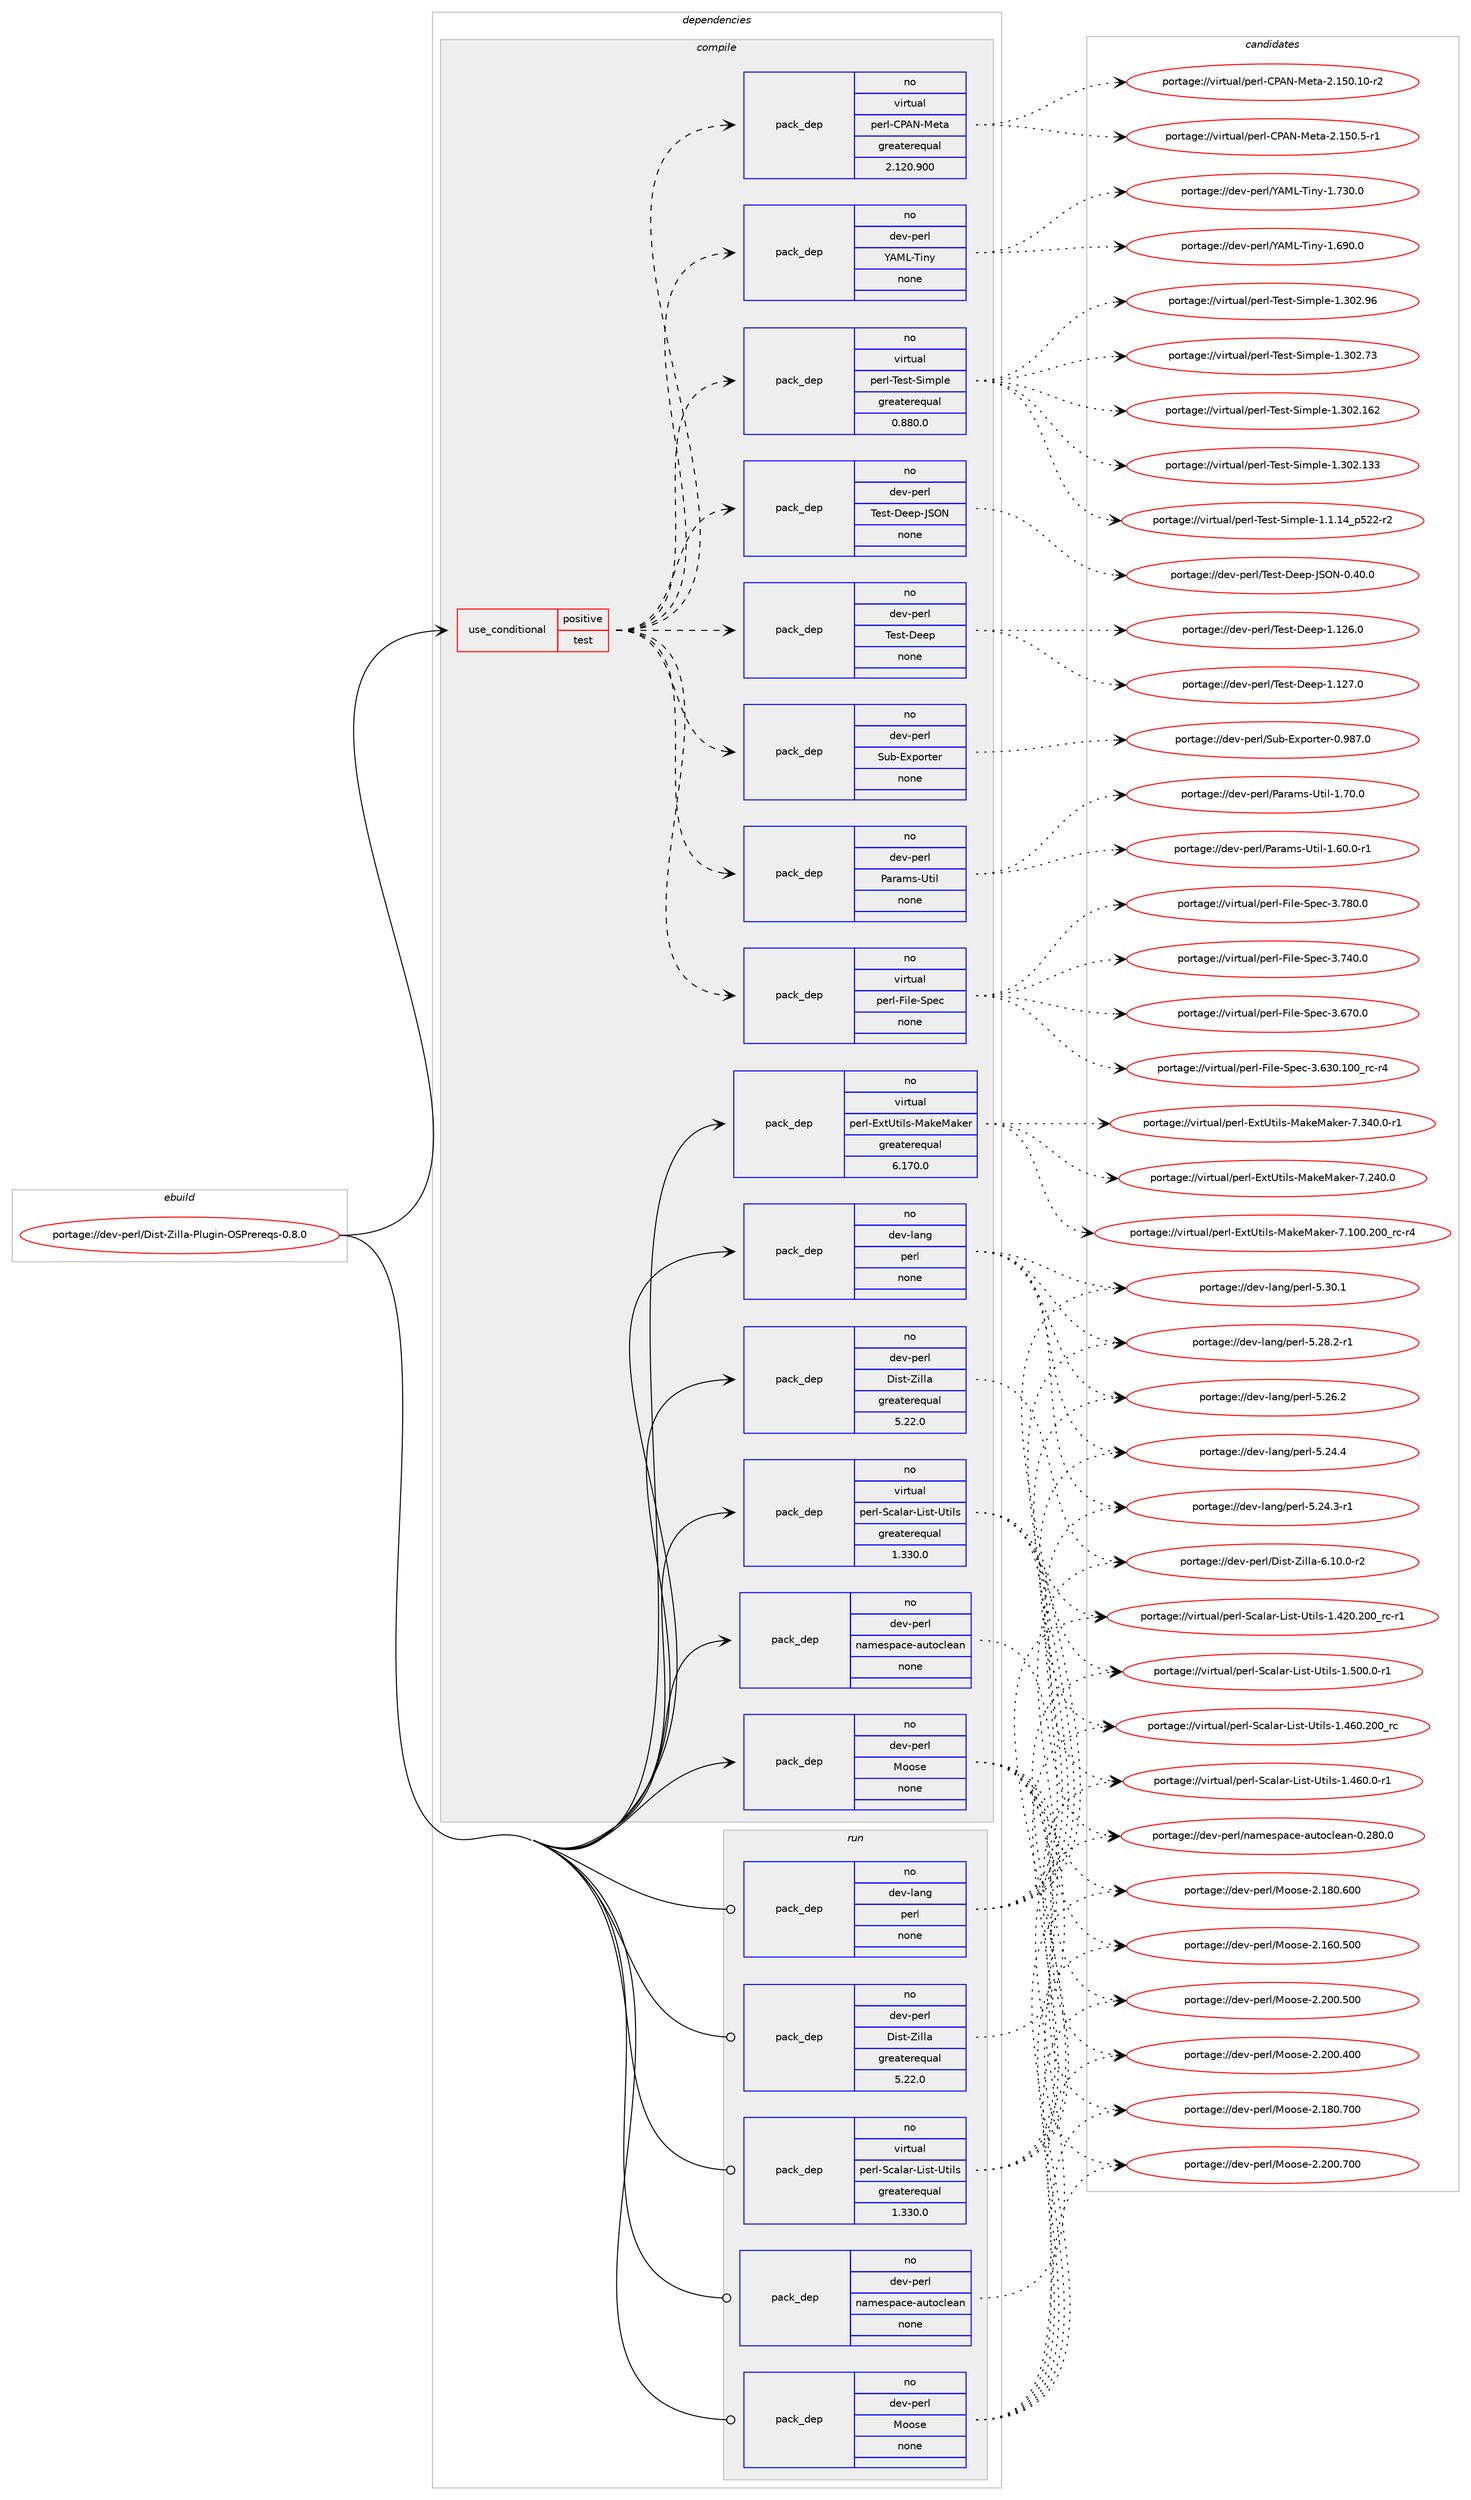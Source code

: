 digraph prolog {

# *************
# Graph options
# *************

newrank=true;
concentrate=true;
compound=true;
graph [rankdir=LR,fontname=Helvetica,fontsize=10,ranksep=1.5];#, ranksep=2.5, nodesep=0.2];
edge  [arrowhead=vee];
node  [fontname=Helvetica,fontsize=10];

# **********
# The ebuild
# **********

subgraph cluster_leftcol {
color=gray;
rank=same;
label=<<i>ebuild</i>>;
id [label="portage://dev-perl/Dist-Zilla-Plugin-OSPrereqs-0.8.0", color=red, width=4, href="../dev-perl/Dist-Zilla-Plugin-OSPrereqs-0.8.0.svg"];
}

# ****************
# The dependencies
# ****************

subgraph cluster_midcol {
color=gray;
label=<<i>dependencies</i>>;
subgraph cluster_compile {
fillcolor="#eeeeee";
style=filled;
label=<<i>compile</i>>;
subgraph cond122350 {
dependency495223 [label=<<TABLE BORDER="0" CELLBORDER="1" CELLSPACING="0" CELLPADDING="4"><TR><TD ROWSPAN="3" CELLPADDING="10">use_conditional</TD></TR><TR><TD>positive</TD></TR><TR><TD>test</TD></TR></TABLE>>, shape=none, color=red];
subgraph pack367778 {
dependency495224 [label=<<TABLE BORDER="0" CELLBORDER="1" CELLSPACING="0" CELLPADDING="4" WIDTH="220"><TR><TD ROWSPAN="6" CELLPADDING="30">pack_dep</TD></TR><TR><TD WIDTH="110">no</TD></TR><TR><TD>virtual</TD></TR><TR><TD>perl-CPAN-Meta</TD></TR><TR><TD>greaterequal</TD></TR><TR><TD>2.120.900</TD></TR></TABLE>>, shape=none, color=blue];
}
dependency495223:e -> dependency495224:w [weight=20,style="dashed",arrowhead="vee"];
subgraph pack367779 {
dependency495225 [label=<<TABLE BORDER="0" CELLBORDER="1" CELLSPACING="0" CELLPADDING="4" WIDTH="220"><TR><TD ROWSPAN="6" CELLPADDING="30">pack_dep</TD></TR><TR><TD WIDTH="110">no</TD></TR><TR><TD>virtual</TD></TR><TR><TD>perl-File-Spec</TD></TR><TR><TD>none</TD></TR><TR><TD></TD></TR></TABLE>>, shape=none, color=blue];
}
dependency495223:e -> dependency495225:w [weight=20,style="dashed",arrowhead="vee"];
subgraph pack367780 {
dependency495226 [label=<<TABLE BORDER="0" CELLBORDER="1" CELLSPACING="0" CELLPADDING="4" WIDTH="220"><TR><TD ROWSPAN="6" CELLPADDING="30">pack_dep</TD></TR><TR><TD WIDTH="110">no</TD></TR><TR><TD>dev-perl</TD></TR><TR><TD>Params-Util</TD></TR><TR><TD>none</TD></TR><TR><TD></TD></TR></TABLE>>, shape=none, color=blue];
}
dependency495223:e -> dependency495226:w [weight=20,style="dashed",arrowhead="vee"];
subgraph pack367781 {
dependency495227 [label=<<TABLE BORDER="0" CELLBORDER="1" CELLSPACING="0" CELLPADDING="4" WIDTH="220"><TR><TD ROWSPAN="6" CELLPADDING="30">pack_dep</TD></TR><TR><TD WIDTH="110">no</TD></TR><TR><TD>dev-perl</TD></TR><TR><TD>Sub-Exporter</TD></TR><TR><TD>none</TD></TR><TR><TD></TD></TR></TABLE>>, shape=none, color=blue];
}
dependency495223:e -> dependency495227:w [weight=20,style="dashed",arrowhead="vee"];
subgraph pack367782 {
dependency495228 [label=<<TABLE BORDER="0" CELLBORDER="1" CELLSPACING="0" CELLPADDING="4" WIDTH="220"><TR><TD ROWSPAN="6" CELLPADDING="30">pack_dep</TD></TR><TR><TD WIDTH="110">no</TD></TR><TR><TD>dev-perl</TD></TR><TR><TD>Test-Deep</TD></TR><TR><TD>none</TD></TR><TR><TD></TD></TR></TABLE>>, shape=none, color=blue];
}
dependency495223:e -> dependency495228:w [weight=20,style="dashed",arrowhead="vee"];
subgraph pack367783 {
dependency495229 [label=<<TABLE BORDER="0" CELLBORDER="1" CELLSPACING="0" CELLPADDING="4" WIDTH="220"><TR><TD ROWSPAN="6" CELLPADDING="30">pack_dep</TD></TR><TR><TD WIDTH="110">no</TD></TR><TR><TD>dev-perl</TD></TR><TR><TD>Test-Deep-JSON</TD></TR><TR><TD>none</TD></TR><TR><TD></TD></TR></TABLE>>, shape=none, color=blue];
}
dependency495223:e -> dependency495229:w [weight=20,style="dashed",arrowhead="vee"];
subgraph pack367784 {
dependency495230 [label=<<TABLE BORDER="0" CELLBORDER="1" CELLSPACING="0" CELLPADDING="4" WIDTH="220"><TR><TD ROWSPAN="6" CELLPADDING="30">pack_dep</TD></TR><TR><TD WIDTH="110">no</TD></TR><TR><TD>virtual</TD></TR><TR><TD>perl-Test-Simple</TD></TR><TR><TD>greaterequal</TD></TR><TR><TD>0.880.0</TD></TR></TABLE>>, shape=none, color=blue];
}
dependency495223:e -> dependency495230:w [weight=20,style="dashed",arrowhead="vee"];
subgraph pack367785 {
dependency495231 [label=<<TABLE BORDER="0" CELLBORDER="1" CELLSPACING="0" CELLPADDING="4" WIDTH="220"><TR><TD ROWSPAN="6" CELLPADDING="30">pack_dep</TD></TR><TR><TD WIDTH="110">no</TD></TR><TR><TD>dev-perl</TD></TR><TR><TD>YAML-Tiny</TD></TR><TR><TD>none</TD></TR><TR><TD></TD></TR></TABLE>>, shape=none, color=blue];
}
dependency495223:e -> dependency495231:w [weight=20,style="dashed",arrowhead="vee"];
}
id:e -> dependency495223:w [weight=20,style="solid",arrowhead="vee"];
subgraph pack367786 {
dependency495232 [label=<<TABLE BORDER="0" CELLBORDER="1" CELLSPACING="0" CELLPADDING="4" WIDTH="220"><TR><TD ROWSPAN="6" CELLPADDING="30">pack_dep</TD></TR><TR><TD WIDTH="110">no</TD></TR><TR><TD>dev-lang</TD></TR><TR><TD>perl</TD></TR><TR><TD>none</TD></TR><TR><TD></TD></TR></TABLE>>, shape=none, color=blue];
}
id:e -> dependency495232:w [weight=20,style="solid",arrowhead="vee"];
subgraph pack367787 {
dependency495233 [label=<<TABLE BORDER="0" CELLBORDER="1" CELLSPACING="0" CELLPADDING="4" WIDTH="220"><TR><TD ROWSPAN="6" CELLPADDING="30">pack_dep</TD></TR><TR><TD WIDTH="110">no</TD></TR><TR><TD>dev-perl</TD></TR><TR><TD>Dist-Zilla</TD></TR><TR><TD>greaterequal</TD></TR><TR><TD>5.22.0</TD></TR></TABLE>>, shape=none, color=blue];
}
id:e -> dependency495233:w [weight=20,style="solid",arrowhead="vee"];
subgraph pack367788 {
dependency495234 [label=<<TABLE BORDER="0" CELLBORDER="1" CELLSPACING="0" CELLPADDING="4" WIDTH="220"><TR><TD ROWSPAN="6" CELLPADDING="30">pack_dep</TD></TR><TR><TD WIDTH="110">no</TD></TR><TR><TD>dev-perl</TD></TR><TR><TD>Moose</TD></TR><TR><TD>none</TD></TR><TR><TD></TD></TR></TABLE>>, shape=none, color=blue];
}
id:e -> dependency495234:w [weight=20,style="solid",arrowhead="vee"];
subgraph pack367789 {
dependency495235 [label=<<TABLE BORDER="0" CELLBORDER="1" CELLSPACING="0" CELLPADDING="4" WIDTH="220"><TR><TD ROWSPAN="6" CELLPADDING="30">pack_dep</TD></TR><TR><TD WIDTH="110">no</TD></TR><TR><TD>dev-perl</TD></TR><TR><TD>namespace-autoclean</TD></TR><TR><TD>none</TD></TR><TR><TD></TD></TR></TABLE>>, shape=none, color=blue];
}
id:e -> dependency495235:w [weight=20,style="solid",arrowhead="vee"];
subgraph pack367790 {
dependency495236 [label=<<TABLE BORDER="0" CELLBORDER="1" CELLSPACING="0" CELLPADDING="4" WIDTH="220"><TR><TD ROWSPAN="6" CELLPADDING="30">pack_dep</TD></TR><TR><TD WIDTH="110">no</TD></TR><TR><TD>virtual</TD></TR><TR><TD>perl-ExtUtils-MakeMaker</TD></TR><TR><TD>greaterequal</TD></TR><TR><TD>6.170.0</TD></TR></TABLE>>, shape=none, color=blue];
}
id:e -> dependency495236:w [weight=20,style="solid",arrowhead="vee"];
subgraph pack367791 {
dependency495237 [label=<<TABLE BORDER="0" CELLBORDER="1" CELLSPACING="0" CELLPADDING="4" WIDTH="220"><TR><TD ROWSPAN="6" CELLPADDING="30">pack_dep</TD></TR><TR><TD WIDTH="110">no</TD></TR><TR><TD>virtual</TD></TR><TR><TD>perl-Scalar-List-Utils</TD></TR><TR><TD>greaterequal</TD></TR><TR><TD>1.330.0</TD></TR></TABLE>>, shape=none, color=blue];
}
id:e -> dependency495237:w [weight=20,style="solid",arrowhead="vee"];
}
subgraph cluster_compileandrun {
fillcolor="#eeeeee";
style=filled;
label=<<i>compile and run</i>>;
}
subgraph cluster_run {
fillcolor="#eeeeee";
style=filled;
label=<<i>run</i>>;
subgraph pack367792 {
dependency495238 [label=<<TABLE BORDER="0" CELLBORDER="1" CELLSPACING="0" CELLPADDING="4" WIDTH="220"><TR><TD ROWSPAN="6" CELLPADDING="30">pack_dep</TD></TR><TR><TD WIDTH="110">no</TD></TR><TR><TD>dev-lang</TD></TR><TR><TD>perl</TD></TR><TR><TD>none</TD></TR><TR><TD></TD></TR></TABLE>>, shape=none, color=blue];
}
id:e -> dependency495238:w [weight=20,style="solid",arrowhead="odot"];
subgraph pack367793 {
dependency495239 [label=<<TABLE BORDER="0" CELLBORDER="1" CELLSPACING="0" CELLPADDING="4" WIDTH="220"><TR><TD ROWSPAN="6" CELLPADDING="30">pack_dep</TD></TR><TR><TD WIDTH="110">no</TD></TR><TR><TD>dev-perl</TD></TR><TR><TD>Dist-Zilla</TD></TR><TR><TD>greaterequal</TD></TR><TR><TD>5.22.0</TD></TR></TABLE>>, shape=none, color=blue];
}
id:e -> dependency495239:w [weight=20,style="solid",arrowhead="odot"];
subgraph pack367794 {
dependency495240 [label=<<TABLE BORDER="0" CELLBORDER="1" CELLSPACING="0" CELLPADDING="4" WIDTH="220"><TR><TD ROWSPAN="6" CELLPADDING="30">pack_dep</TD></TR><TR><TD WIDTH="110">no</TD></TR><TR><TD>dev-perl</TD></TR><TR><TD>Moose</TD></TR><TR><TD>none</TD></TR><TR><TD></TD></TR></TABLE>>, shape=none, color=blue];
}
id:e -> dependency495240:w [weight=20,style="solid",arrowhead="odot"];
subgraph pack367795 {
dependency495241 [label=<<TABLE BORDER="0" CELLBORDER="1" CELLSPACING="0" CELLPADDING="4" WIDTH="220"><TR><TD ROWSPAN="6" CELLPADDING="30">pack_dep</TD></TR><TR><TD WIDTH="110">no</TD></TR><TR><TD>dev-perl</TD></TR><TR><TD>namespace-autoclean</TD></TR><TR><TD>none</TD></TR><TR><TD></TD></TR></TABLE>>, shape=none, color=blue];
}
id:e -> dependency495241:w [weight=20,style="solid",arrowhead="odot"];
subgraph pack367796 {
dependency495242 [label=<<TABLE BORDER="0" CELLBORDER="1" CELLSPACING="0" CELLPADDING="4" WIDTH="220"><TR><TD ROWSPAN="6" CELLPADDING="30">pack_dep</TD></TR><TR><TD WIDTH="110">no</TD></TR><TR><TD>virtual</TD></TR><TR><TD>perl-Scalar-List-Utils</TD></TR><TR><TD>greaterequal</TD></TR><TR><TD>1.330.0</TD></TR></TABLE>>, shape=none, color=blue];
}
id:e -> dependency495242:w [weight=20,style="solid",arrowhead="odot"];
}
}

# **************
# The candidates
# **************

subgraph cluster_choices {
rank=same;
color=gray;
label=<<i>candidates</i>>;

subgraph choice367778 {
color=black;
nodesep=1;
choice1181051141161179710847112101114108456780657845771011169745504649534846534511449 [label="portage://virtual/perl-CPAN-Meta-2.150.5-r1", color=red, width=4,href="../virtual/perl-CPAN-Meta-2.150.5-r1.svg"];
choice118105114116117971084711210111410845678065784577101116974550464953484649484511450 [label="portage://virtual/perl-CPAN-Meta-2.150.10-r2", color=red, width=4,href="../virtual/perl-CPAN-Meta-2.150.10-r2.svg"];
dependency495224:e -> choice1181051141161179710847112101114108456780657845771011169745504649534846534511449:w [style=dotted,weight="100"];
dependency495224:e -> choice118105114116117971084711210111410845678065784577101116974550464953484649484511450:w [style=dotted,weight="100"];
}
subgraph choice367779 {
color=black;
nodesep=1;
choice118105114116117971084711210111410845701051081014583112101994551465556484648 [label="portage://virtual/perl-File-Spec-3.780.0", color=red, width=4,href="../virtual/perl-File-Spec-3.780.0.svg"];
choice118105114116117971084711210111410845701051081014583112101994551465552484648 [label="portage://virtual/perl-File-Spec-3.740.0", color=red, width=4,href="../virtual/perl-File-Spec-3.740.0.svg"];
choice118105114116117971084711210111410845701051081014583112101994551465455484648 [label="portage://virtual/perl-File-Spec-3.670.0", color=red, width=4,href="../virtual/perl-File-Spec-3.670.0.svg"];
choice118105114116117971084711210111410845701051081014583112101994551465451484649484895114994511452 [label="portage://virtual/perl-File-Spec-3.630.100_rc-r4", color=red, width=4,href="../virtual/perl-File-Spec-3.630.100_rc-r4.svg"];
dependency495225:e -> choice118105114116117971084711210111410845701051081014583112101994551465556484648:w [style=dotted,weight="100"];
dependency495225:e -> choice118105114116117971084711210111410845701051081014583112101994551465552484648:w [style=dotted,weight="100"];
dependency495225:e -> choice118105114116117971084711210111410845701051081014583112101994551465455484648:w [style=dotted,weight="100"];
dependency495225:e -> choice118105114116117971084711210111410845701051081014583112101994551465451484649484895114994511452:w [style=dotted,weight="100"];
}
subgraph choice367780 {
color=black;
nodesep=1;
choice1001011184511210111410847809711497109115458511610510845494655484648 [label="portage://dev-perl/Params-Util-1.70.0", color=red, width=4,href="../dev-perl/Params-Util-1.70.0.svg"];
choice10010111845112101114108478097114971091154585116105108454946544846484511449 [label="portage://dev-perl/Params-Util-1.60.0-r1", color=red, width=4,href="../dev-perl/Params-Util-1.60.0-r1.svg"];
dependency495226:e -> choice1001011184511210111410847809711497109115458511610510845494655484648:w [style=dotted,weight="100"];
dependency495226:e -> choice10010111845112101114108478097114971091154585116105108454946544846484511449:w [style=dotted,weight="100"];
}
subgraph choice367781 {
color=black;
nodesep=1;
choice1001011184511210111410847831179845691201121111141161011144548465756554648 [label="portage://dev-perl/Sub-Exporter-0.987.0", color=red, width=4,href="../dev-perl/Sub-Exporter-0.987.0.svg"];
dependency495227:e -> choice1001011184511210111410847831179845691201121111141161011144548465756554648:w [style=dotted,weight="100"];
}
subgraph choice367782 {
color=black;
nodesep=1;
choice10010111845112101114108478410111511645681011011124549464950554648 [label="portage://dev-perl/Test-Deep-1.127.0", color=red, width=4,href="../dev-perl/Test-Deep-1.127.0.svg"];
choice10010111845112101114108478410111511645681011011124549464950544648 [label="portage://dev-perl/Test-Deep-1.126.0", color=red, width=4,href="../dev-perl/Test-Deep-1.126.0.svg"];
dependency495228:e -> choice10010111845112101114108478410111511645681011011124549464950554648:w [style=dotted,weight="100"];
dependency495228:e -> choice10010111845112101114108478410111511645681011011124549464950544648:w [style=dotted,weight="100"];
}
subgraph choice367783 {
color=black;
nodesep=1;
choice1001011184511210111410847841011151164568101101112457483797845484652484648 [label="portage://dev-perl/Test-Deep-JSON-0.40.0", color=red, width=4,href="../dev-perl/Test-Deep-JSON-0.40.0.svg"];
dependency495229:e -> choice1001011184511210111410847841011151164568101101112457483797845484652484648:w [style=dotted,weight="100"];
}
subgraph choice367784 {
color=black;
nodesep=1;
choice118105114116117971084711210111410845841011151164583105109112108101454946514850465754 [label="portage://virtual/perl-Test-Simple-1.302.96", color=red, width=4,href="../virtual/perl-Test-Simple-1.302.96.svg"];
choice118105114116117971084711210111410845841011151164583105109112108101454946514850465551 [label="portage://virtual/perl-Test-Simple-1.302.73", color=red, width=4,href="../virtual/perl-Test-Simple-1.302.73.svg"];
choice11810511411611797108471121011141084584101115116458310510911210810145494651485046495450 [label="portage://virtual/perl-Test-Simple-1.302.162", color=red, width=4,href="../virtual/perl-Test-Simple-1.302.162.svg"];
choice11810511411611797108471121011141084584101115116458310510911210810145494651485046495151 [label="portage://virtual/perl-Test-Simple-1.302.133", color=red, width=4,href="../virtual/perl-Test-Simple-1.302.133.svg"];
choice11810511411611797108471121011141084584101115116458310510911210810145494649464952951125350504511450 [label="portage://virtual/perl-Test-Simple-1.1.14_p522-r2", color=red, width=4,href="../virtual/perl-Test-Simple-1.1.14_p522-r2.svg"];
dependency495230:e -> choice118105114116117971084711210111410845841011151164583105109112108101454946514850465754:w [style=dotted,weight="100"];
dependency495230:e -> choice118105114116117971084711210111410845841011151164583105109112108101454946514850465551:w [style=dotted,weight="100"];
dependency495230:e -> choice11810511411611797108471121011141084584101115116458310510911210810145494651485046495450:w [style=dotted,weight="100"];
dependency495230:e -> choice11810511411611797108471121011141084584101115116458310510911210810145494651485046495151:w [style=dotted,weight="100"];
dependency495230:e -> choice11810511411611797108471121011141084584101115116458310510911210810145494649464952951125350504511450:w [style=dotted,weight="100"];
}
subgraph choice367785 {
color=black;
nodesep=1;
choice10010111845112101114108478965777645841051101214549465551484648 [label="portage://dev-perl/YAML-Tiny-1.730.0", color=red, width=4,href="../dev-perl/YAML-Tiny-1.730.0.svg"];
choice10010111845112101114108478965777645841051101214549465457484648 [label="portage://dev-perl/YAML-Tiny-1.690.0", color=red, width=4,href="../dev-perl/YAML-Tiny-1.690.0.svg"];
dependency495231:e -> choice10010111845112101114108478965777645841051101214549465551484648:w [style=dotted,weight="100"];
dependency495231:e -> choice10010111845112101114108478965777645841051101214549465457484648:w [style=dotted,weight="100"];
}
subgraph choice367786 {
color=black;
nodesep=1;
choice10010111845108971101034711210111410845534651484649 [label="portage://dev-lang/perl-5.30.1", color=red, width=4,href="../dev-lang/perl-5.30.1.svg"];
choice100101118451089711010347112101114108455346505646504511449 [label="portage://dev-lang/perl-5.28.2-r1", color=red, width=4,href="../dev-lang/perl-5.28.2-r1.svg"];
choice10010111845108971101034711210111410845534650544650 [label="portage://dev-lang/perl-5.26.2", color=red, width=4,href="../dev-lang/perl-5.26.2.svg"];
choice10010111845108971101034711210111410845534650524652 [label="portage://dev-lang/perl-5.24.4", color=red, width=4,href="../dev-lang/perl-5.24.4.svg"];
choice100101118451089711010347112101114108455346505246514511449 [label="portage://dev-lang/perl-5.24.3-r1", color=red, width=4,href="../dev-lang/perl-5.24.3-r1.svg"];
dependency495232:e -> choice10010111845108971101034711210111410845534651484649:w [style=dotted,weight="100"];
dependency495232:e -> choice100101118451089711010347112101114108455346505646504511449:w [style=dotted,weight="100"];
dependency495232:e -> choice10010111845108971101034711210111410845534650544650:w [style=dotted,weight="100"];
dependency495232:e -> choice10010111845108971101034711210111410845534650524652:w [style=dotted,weight="100"];
dependency495232:e -> choice100101118451089711010347112101114108455346505246514511449:w [style=dotted,weight="100"];
}
subgraph choice367787 {
color=black;
nodesep=1;
choice100101118451121011141084768105115116459010510810897455446494846484511450 [label="portage://dev-perl/Dist-Zilla-6.10.0-r2", color=red, width=4,href="../dev-perl/Dist-Zilla-6.10.0-r2.svg"];
dependency495233:e -> choice100101118451121011141084768105115116459010510810897455446494846484511450:w [style=dotted,weight="100"];
}
subgraph choice367788 {
color=black;
nodesep=1;
choice10010111845112101114108477711111111510145504650484846554848 [label="portage://dev-perl/Moose-2.200.700", color=red, width=4,href="../dev-perl/Moose-2.200.700.svg"];
choice10010111845112101114108477711111111510145504650484846534848 [label="portage://dev-perl/Moose-2.200.500", color=red, width=4,href="../dev-perl/Moose-2.200.500.svg"];
choice10010111845112101114108477711111111510145504650484846524848 [label="portage://dev-perl/Moose-2.200.400", color=red, width=4,href="../dev-perl/Moose-2.200.400.svg"];
choice10010111845112101114108477711111111510145504649564846554848 [label="portage://dev-perl/Moose-2.180.700", color=red, width=4,href="../dev-perl/Moose-2.180.700.svg"];
choice10010111845112101114108477711111111510145504649564846544848 [label="portage://dev-perl/Moose-2.180.600", color=red, width=4,href="../dev-perl/Moose-2.180.600.svg"];
choice10010111845112101114108477711111111510145504649544846534848 [label="portage://dev-perl/Moose-2.160.500", color=red, width=4,href="../dev-perl/Moose-2.160.500.svg"];
dependency495234:e -> choice10010111845112101114108477711111111510145504650484846554848:w [style=dotted,weight="100"];
dependency495234:e -> choice10010111845112101114108477711111111510145504650484846534848:w [style=dotted,weight="100"];
dependency495234:e -> choice10010111845112101114108477711111111510145504650484846524848:w [style=dotted,weight="100"];
dependency495234:e -> choice10010111845112101114108477711111111510145504649564846554848:w [style=dotted,weight="100"];
dependency495234:e -> choice10010111845112101114108477711111111510145504649564846544848:w [style=dotted,weight="100"];
dependency495234:e -> choice10010111845112101114108477711111111510145504649544846534848:w [style=dotted,weight="100"];
}
subgraph choice367789 {
color=black;
nodesep=1;
choice1001011184511210111410847110971091011151129799101459711711611199108101971104548465056484648 [label="portage://dev-perl/namespace-autoclean-0.280.0", color=red, width=4,href="../dev-perl/namespace-autoclean-0.280.0.svg"];
dependency495235:e -> choice1001011184511210111410847110971091011151129799101459711711611199108101971104548465056484648:w [style=dotted,weight="100"];
}
subgraph choice367790 {
color=black;
nodesep=1;
choice1181051141161179710847112101114108456912011685116105108115457797107101779710710111445554651524846484511449 [label="portage://virtual/perl-ExtUtils-MakeMaker-7.340.0-r1", color=red, width=4,href="../virtual/perl-ExtUtils-MakeMaker-7.340.0-r1.svg"];
choice118105114116117971084711210111410845691201168511610510811545779710710177971071011144555465052484648 [label="portage://virtual/perl-ExtUtils-MakeMaker-7.240.0", color=red, width=4,href="../virtual/perl-ExtUtils-MakeMaker-7.240.0.svg"];
choice118105114116117971084711210111410845691201168511610510811545779710710177971071011144555464948484650484895114994511452 [label="portage://virtual/perl-ExtUtils-MakeMaker-7.100.200_rc-r4", color=red, width=4,href="../virtual/perl-ExtUtils-MakeMaker-7.100.200_rc-r4.svg"];
dependency495236:e -> choice1181051141161179710847112101114108456912011685116105108115457797107101779710710111445554651524846484511449:w [style=dotted,weight="100"];
dependency495236:e -> choice118105114116117971084711210111410845691201168511610510811545779710710177971071011144555465052484648:w [style=dotted,weight="100"];
dependency495236:e -> choice118105114116117971084711210111410845691201168511610510811545779710710177971071011144555464948484650484895114994511452:w [style=dotted,weight="100"];
}
subgraph choice367791 {
color=black;
nodesep=1;
choice118105114116117971084711210111410845839997108971144576105115116458511610510811545494653484846484511449 [label="portage://virtual/perl-Scalar-List-Utils-1.500.0-r1", color=red, width=4,href="../virtual/perl-Scalar-List-Utils-1.500.0-r1.svg"];
choice1181051141161179710847112101114108458399971089711445761051151164585116105108115454946525448465048489511499 [label="portage://virtual/perl-Scalar-List-Utils-1.460.200_rc", color=red, width=4,href="../virtual/perl-Scalar-List-Utils-1.460.200_rc.svg"];
choice118105114116117971084711210111410845839997108971144576105115116458511610510811545494652544846484511449 [label="portage://virtual/perl-Scalar-List-Utils-1.460.0-r1", color=red, width=4,href="../virtual/perl-Scalar-List-Utils-1.460.0-r1.svg"];
choice11810511411611797108471121011141084583999710897114457610511511645851161051081154549465250484650484895114994511449 [label="portage://virtual/perl-Scalar-List-Utils-1.420.200_rc-r1", color=red, width=4,href="../virtual/perl-Scalar-List-Utils-1.420.200_rc-r1.svg"];
dependency495237:e -> choice118105114116117971084711210111410845839997108971144576105115116458511610510811545494653484846484511449:w [style=dotted,weight="100"];
dependency495237:e -> choice1181051141161179710847112101114108458399971089711445761051151164585116105108115454946525448465048489511499:w [style=dotted,weight="100"];
dependency495237:e -> choice118105114116117971084711210111410845839997108971144576105115116458511610510811545494652544846484511449:w [style=dotted,weight="100"];
dependency495237:e -> choice11810511411611797108471121011141084583999710897114457610511511645851161051081154549465250484650484895114994511449:w [style=dotted,weight="100"];
}
subgraph choice367792 {
color=black;
nodesep=1;
choice10010111845108971101034711210111410845534651484649 [label="portage://dev-lang/perl-5.30.1", color=red, width=4,href="../dev-lang/perl-5.30.1.svg"];
choice100101118451089711010347112101114108455346505646504511449 [label="portage://dev-lang/perl-5.28.2-r1", color=red, width=4,href="../dev-lang/perl-5.28.2-r1.svg"];
choice10010111845108971101034711210111410845534650544650 [label="portage://dev-lang/perl-5.26.2", color=red, width=4,href="../dev-lang/perl-5.26.2.svg"];
choice10010111845108971101034711210111410845534650524652 [label="portage://dev-lang/perl-5.24.4", color=red, width=4,href="../dev-lang/perl-5.24.4.svg"];
choice100101118451089711010347112101114108455346505246514511449 [label="portage://dev-lang/perl-5.24.3-r1", color=red, width=4,href="../dev-lang/perl-5.24.3-r1.svg"];
dependency495238:e -> choice10010111845108971101034711210111410845534651484649:w [style=dotted,weight="100"];
dependency495238:e -> choice100101118451089711010347112101114108455346505646504511449:w [style=dotted,weight="100"];
dependency495238:e -> choice10010111845108971101034711210111410845534650544650:w [style=dotted,weight="100"];
dependency495238:e -> choice10010111845108971101034711210111410845534650524652:w [style=dotted,weight="100"];
dependency495238:e -> choice100101118451089711010347112101114108455346505246514511449:w [style=dotted,weight="100"];
}
subgraph choice367793 {
color=black;
nodesep=1;
choice100101118451121011141084768105115116459010510810897455446494846484511450 [label="portage://dev-perl/Dist-Zilla-6.10.0-r2", color=red, width=4,href="../dev-perl/Dist-Zilla-6.10.0-r2.svg"];
dependency495239:e -> choice100101118451121011141084768105115116459010510810897455446494846484511450:w [style=dotted,weight="100"];
}
subgraph choice367794 {
color=black;
nodesep=1;
choice10010111845112101114108477711111111510145504650484846554848 [label="portage://dev-perl/Moose-2.200.700", color=red, width=4,href="../dev-perl/Moose-2.200.700.svg"];
choice10010111845112101114108477711111111510145504650484846534848 [label="portage://dev-perl/Moose-2.200.500", color=red, width=4,href="../dev-perl/Moose-2.200.500.svg"];
choice10010111845112101114108477711111111510145504650484846524848 [label="portage://dev-perl/Moose-2.200.400", color=red, width=4,href="../dev-perl/Moose-2.200.400.svg"];
choice10010111845112101114108477711111111510145504649564846554848 [label="portage://dev-perl/Moose-2.180.700", color=red, width=4,href="../dev-perl/Moose-2.180.700.svg"];
choice10010111845112101114108477711111111510145504649564846544848 [label="portage://dev-perl/Moose-2.180.600", color=red, width=4,href="../dev-perl/Moose-2.180.600.svg"];
choice10010111845112101114108477711111111510145504649544846534848 [label="portage://dev-perl/Moose-2.160.500", color=red, width=4,href="../dev-perl/Moose-2.160.500.svg"];
dependency495240:e -> choice10010111845112101114108477711111111510145504650484846554848:w [style=dotted,weight="100"];
dependency495240:e -> choice10010111845112101114108477711111111510145504650484846534848:w [style=dotted,weight="100"];
dependency495240:e -> choice10010111845112101114108477711111111510145504650484846524848:w [style=dotted,weight="100"];
dependency495240:e -> choice10010111845112101114108477711111111510145504649564846554848:w [style=dotted,weight="100"];
dependency495240:e -> choice10010111845112101114108477711111111510145504649564846544848:w [style=dotted,weight="100"];
dependency495240:e -> choice10010111845112101114108477711111111510145504649544846534848:w [style=dotted,weight="100"];
}
subgraph choice367795 {
color=black;
nodesep=1;
choice1001011184511210111410847110971091011151129799101459711711611199108101971104548465056484648 [label="portage://dev-perl/namespace-autoclean-0.280.0", color=red, width=4,href="../dev-perl/namespace-autoclean-0.280.0.svg"];
dependency495241:e -> choice1001011184511210111410847110971091011151129799101459711711611199108101971104548465056484648:w [style=dotted,weight="100"];
}
subgraph choice367796 {
color=black;
nodesep=1;
choice118105114116117971084711210111410845839997108971144576105115116458511610510811545494653484846484511449 [label="portage://virtual/perl-Scalar-List-Utils-1.500.0-r1", color=red, width=4,href="../virtual/perl-Scalar-List-Utils-1.500.0-r1.svg"];
choice1181051141161179710847112101114108458399971089711445761051151164585116105108115454946525448465048489511499 [label="portage://virtual/perl-Scalar-List-Utils-1.460.200_rc", color=red, width=4,href="../virtual/perl-Scalar-List-Utils-1.460.200_rc.svg"];
choice118105114116117971084711210111410845839997108971144576105115116458511610510811545494652544846484511449 [label="portage://virtual/perl-Scalar-List-Utils-1.460.0-r1", color=red, width=4,href="../virtual/perl-Scalar-List-Utils-1.460.0-r1.svg"];
choice11810511411611797108471121011141084583999710897114457610511511645851161051081154549465250484650484895114994511449 [label="portage://virtual/perl-Scalar-List-Utils-1.420.200_rc-r1", color=red, width=4,href="../virtual/perl-Scalar-List-Utils-1.420.200_rc-r1.svg"];
dependency495242:e -> choice118105114116117971084711210111410845839997108971144576105115116458511610510811545494653484846484511449:w [style=dotted,weight="100"];
dependency495242:e -> choice1181051141161179710847112101114108458399971089711445761051151164585116105108115454946525448465048489511499:w [style=dotted,weight="100"];
dependency495242:e -> choice118105114116117971084711210111410845839997108971144576105115116458511610510811545494652544846484511449:w [style=dotted,weight="100"];
dependency495242:e -> choice11810511411611797108471121011141084583999710897114457610511511645851161051081154549465250484650484895114994511449:w [style=dotted,weight="100"];
}
}

}
